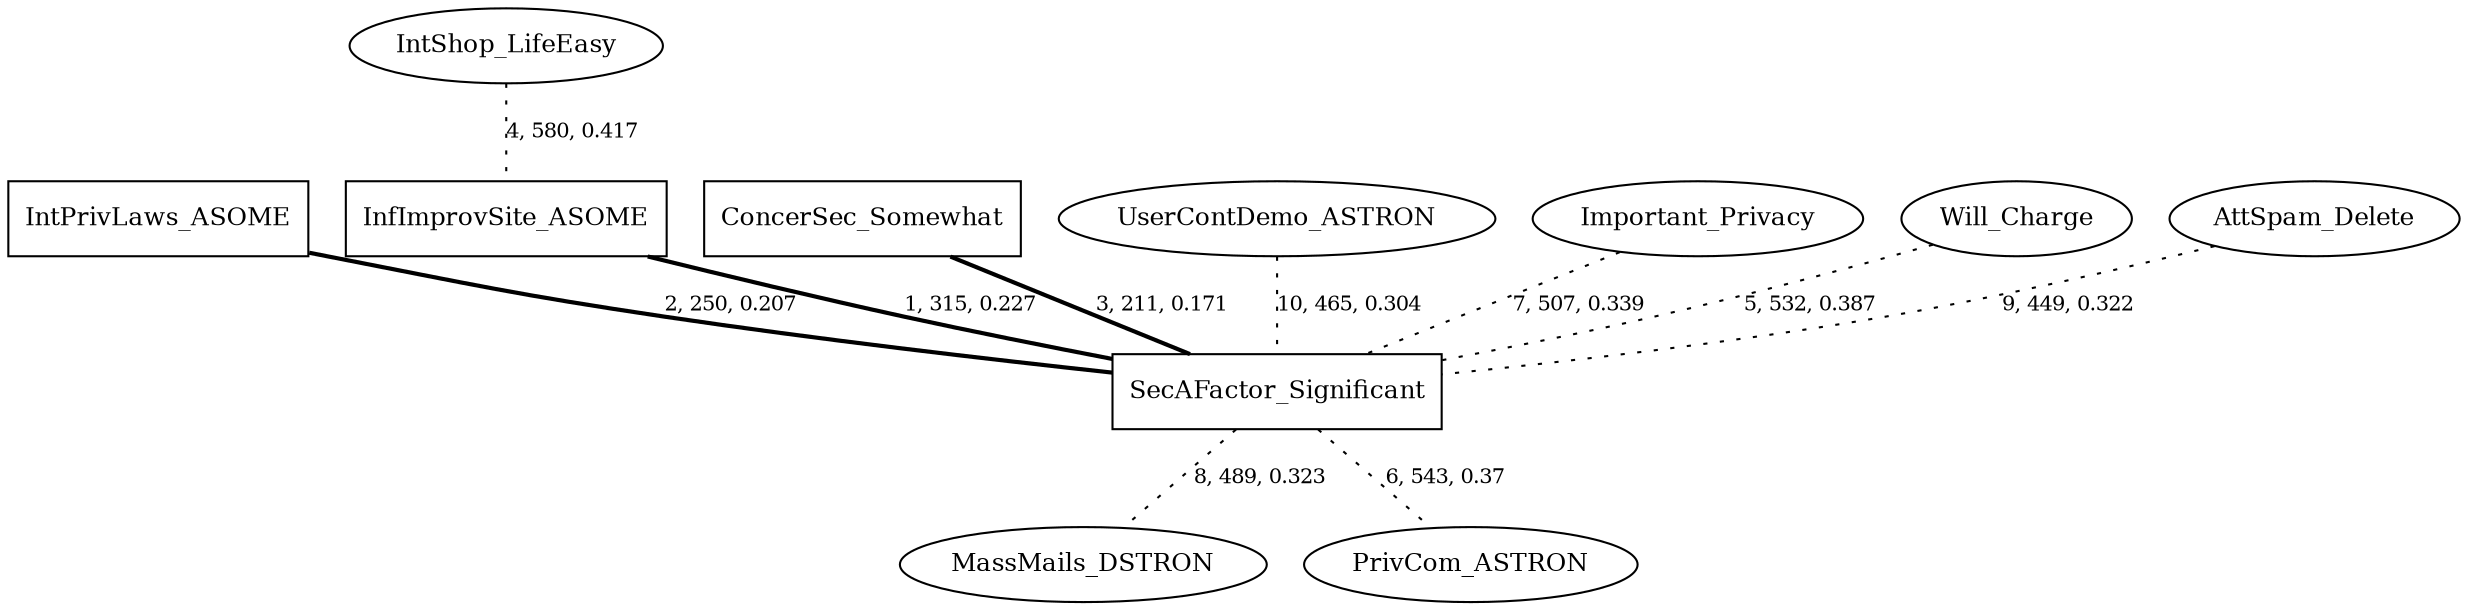 graph G{
    MassMails_DSTRON [label="MassMails_DSTRON", fontsize=12];
    SecAFactor_Significant [label="SecAFactor_Significant", fontsize=12, shape=box];
    IntPrivLaws_ASOME [label="IntPrivLaws_ASOME", fontsize=12, shape=box];
    InfImprovSite_ASOME [label="InfImprovSite_ASOME", fontsize=12, shape=box];
    IntShop_LifeEasy [label="IntShop_LifeEasy", fontsize=12];
    ConcerSec_Somewhat [label="ConcerSec_Somewhat", fontsize=12, shape=box];
    UserContDemo_ASTRON [label="UserContDemo_ASTRON", fontsize=12];
    Important_Privacy [label="Important_Privacy", fontsize=12];
    Will_Charge [label="Will_Charge", fontsize=12];
    PrivCom_ASTRON [label="PrivCom_ASTRON", fontsize=12];
    AttSpam_Delete [label="AttSpam_Delete", fontsize=12];
    IntShop_LifeEasy -- InfImprovSite_ASOME [label="4, 580, 0.417", fontsize=10, style=dotted];
    AttSpam_Delete -- SecAFactor_Significant [label="9, 449, 0.322", fontsize=10, style=dotted];
    UserContDemo_ASTRON -- SecAFactor_Significant [label="10, 465, 0.304", fontsize=10, style=dotted];
    ConcerSec_Somewhat -- SecAFactor_Significant [label="3, 211, 0.171", fontsize=10, style=bold];
    Important_Privacy -- SecAFactor_Significant [label="7, 507, 0.339", fontsize=10, style=dotted];
    SecAFactor_Significant -- MassMails_DSTRON [label="8, 489, 0.323", fontsize=10, style=dotted];
    SecAFactor_Significant -- PrivCom_ASTRON [label="6, 543, 0.37", fontsize=10, style=dotted];
    InfImprovSite_ASOME -- SecAFactor_Significant [label="1, 315, 0.227", fontsize=10, style=bold];
    IntPrivLaws_ASOME -- SecAFactor_Significant [label="2, 250, 0.207", fontsize=10, style=bold];
    Will_Charge -- SecAFactor_Significant [label="5, 532, 0.387", fontsize=10, style=dotted];
}
